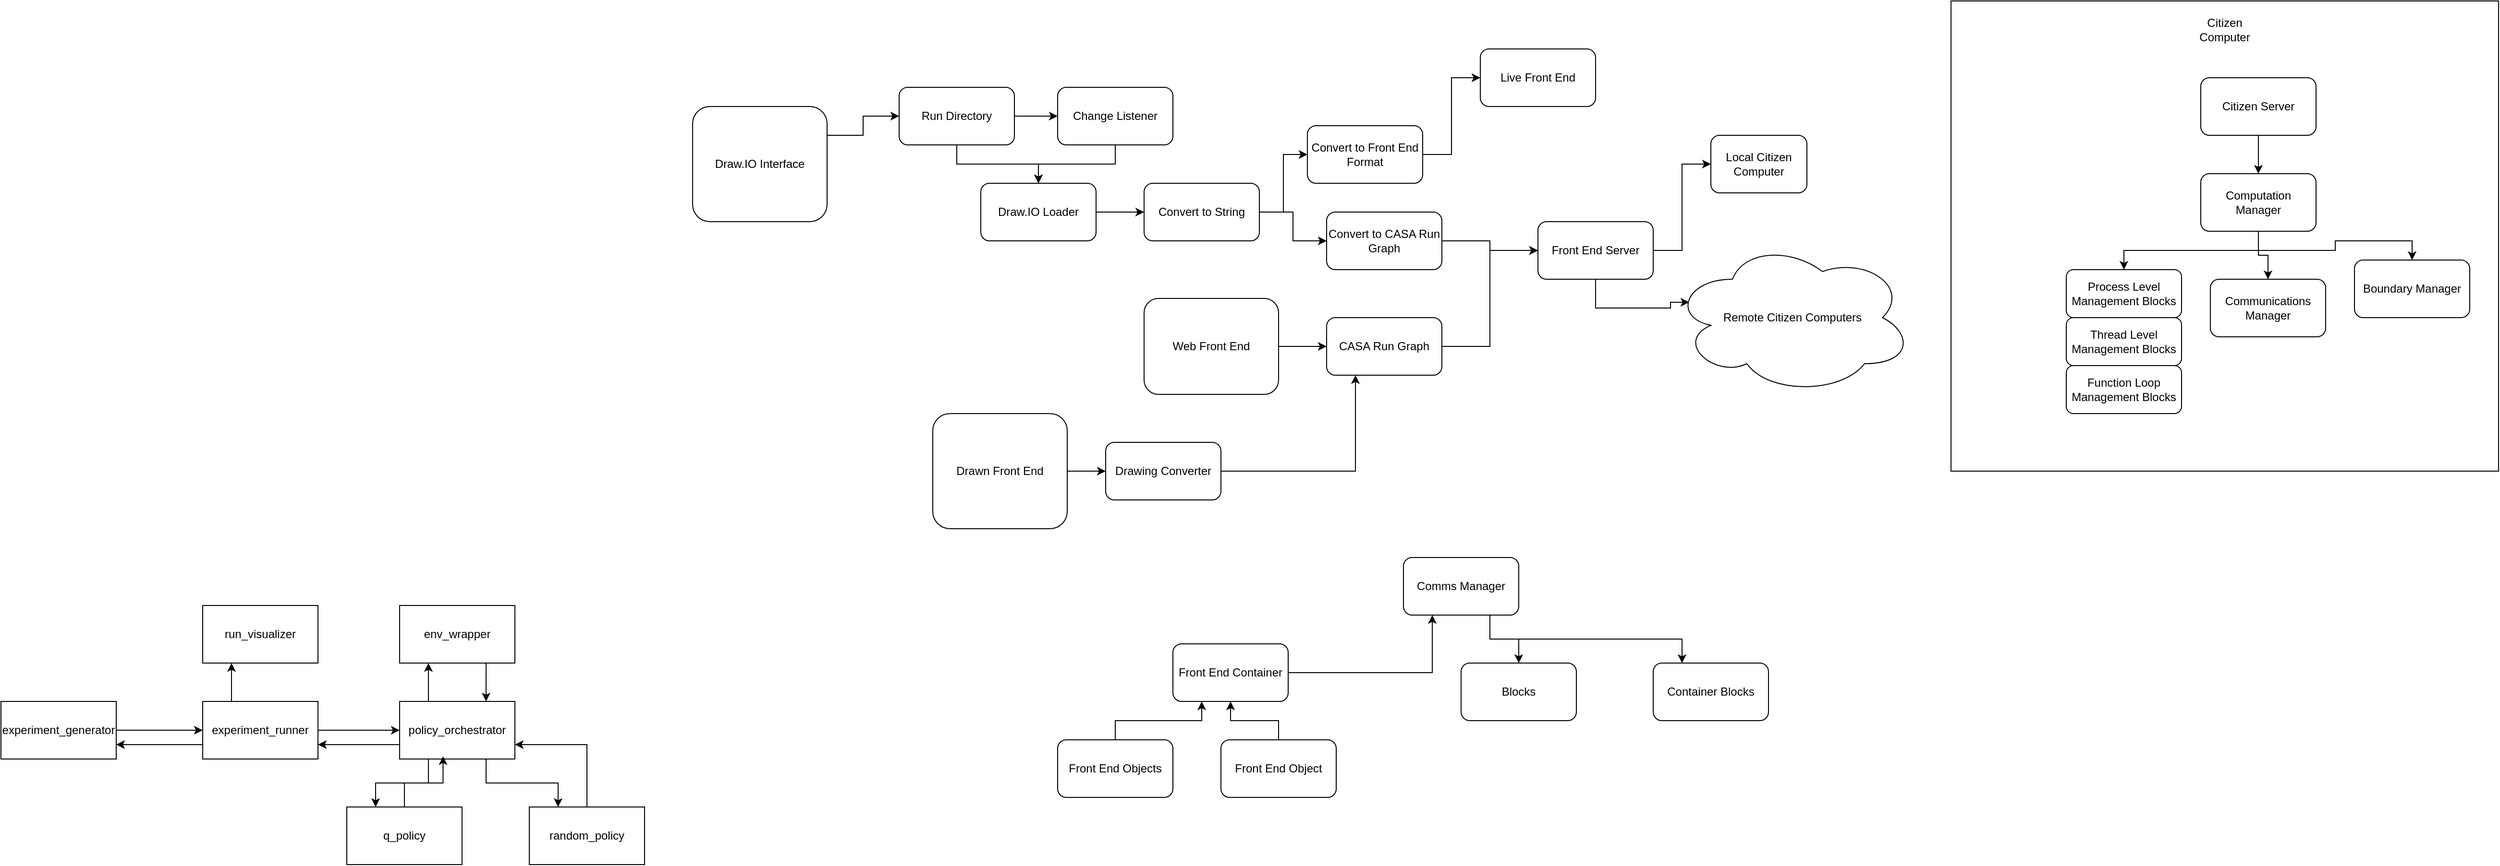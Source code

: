 <mxfile version="20.8.16" type="device"><diagram id="FEvvO7XNE_QkTGNo1443" name="Page-1"><mxGraphModel dx="2990" dy="621" grid="1" gridSize="10" guides="1" tooltips="1" connect="1" arrows="1" fold="1" page="1" pageScale="1" pageWidth="850" pageHeight="1100" math="0" shadow="0"><root><mxCell id="0"/><mxCell id="1" parent="0"/><mxCell id="0Q0MSMvEITXAzr-ErHvV-42" value="" style="group" parent="1" vertex="1" connectable="0"><mxGeometry x="1070" y="20" width="570" height="490" as="geometry"/></mxCell><mxCell id="0Q0MSMvEITXAzr-ErHvV-40" value="" style="rounded=0;whiteSpace=wrap;html=1;" parent="0Q0MSMvEITXAzr-ErHvV-42" vertex="1"><mxGeometry width="570" height="490.0" as="geometry"/></mxCell><mxCell id="0Q0MSMvEITXAzr-ErHvV-41" value="Citizen Computer" style="text;html=1;strokeColor=none;fillColor=none;align=center;verticalAlign=middle;whiteSpace=wrap;rounded=0;" parent="0Q0MSMvEITXAzr-ErHvV-42" vertex="1"><mxGeometry x="252.118" y="9.996" width="65.769" height="39.73" as="geometry"/></mxCell><mxCell id="0Q0MSMvEITXAzr-ErHvV-3" style="edgeStyle=orthogonalEdgeStyle;rounded=0;orthogonalLoop=1;jettySize=auto;html=1;exitX=1;exitY=0.25;exitDx=0;exitDy=0;entryX=0;entryY=0.5;entryDx=0;entryDy=0;" parent="1" source="0Q0MSMvEITXAzr-ErHvV-1" target="0Q0MSMvEITXAzr-ErHvV-2" edge="1"><mxGeometry relative="1" as="geometry"/></mxCell><mxCell id="0Q0MSMvEITXAzr-ErHvV-1" value="Draw.IO Interface" style="rounded=1;whiteSpace=wrap;html=1;" parent="1" vertex="1"><mxGeometry x="-240" y="130" width="140" height="120" as="geometry"/></mxCell><mxCell id="0Q0MSMvEITXAzr-ErHvV-5" style="edgeStyle=orthogonalEdgeStyle;rounded=0;orthogonalLoop=1;jettySize=auto;html=1;exitX=1;exitY=0.5;exitDx=0;exitDy=0;" parent="1" source="0Q0MSMvEITXAzr-ErHvV-2" target="0Q0MSMvEITXAzr-ErHvV-4" edge="1"><mxGeometry relative="1" as="geometry"/></mxCell><mxCell id="0Q0MSMvEITXAzr-ErHvV-11" style="edgeStyle=orthogonalEdgeStyle;rounded=0;orthogonalLoop=1;jettySize=auto;html=1;exitX=0.5;exitY=1;exitDx=0;exitDy=0;entryX=0.5;entryY=0;entryDx=0;entryDy=0;" parent="1" source="0Q0MSMvEITXAzr-ErHvV-2" target="0Q0MSMvEITXAzr-ErHvV-6" edge="1"><mxGeometry relative="1" as="geometry"/></mxCell><mxCell id="0Q0MSMvEITXAzr-ErHvV-2" value="Run Directory" style="rounded=1;whiteSpace=wrap;html=1;" parent="1" vertex="1"><mxGeometry x="-25" y="110" width="120" height="60" as="geometry"/></mxCell><mxCell id="0Q0MSMvEITXAzr-ErHvV-12" style="edgeStyle=orthogonalEdgeStyle;rounded=0;orthogonalLoop=1;jettySize=auto;html=1;exitX=0.5;exitY=1;exitDx=0;exitDy=0;entryX=0.5;entryY=0;entryDx=0;entryDy=0;" parent="1" source="0Q0MSMvEITXAzr-ErHvV-4" target="0Q0MSMvEITXAzr-ErHvV-6" edge="1"><mxGeometry relative="1" as="geometry"/></mxCell><mxCell id="0Q0MSMvEITXAzr-ErHvV-4" value="Change Listener" style="rounded=1;whiteSpace=wrap;html=1;" parent="1" vertex="1"><mxGeometry x="140" y="110" width="120" height="60" as="geometry"/></mxCell><mxCell id="0Q0MSMvEITXAzr-ErHvV-9" style="edgeStyle=orthogonalEdgeStyle;rounded=0;orthogonalLoop=1;jettySize=auto;html=1;exitX=1;exitY=0.5;exitDx=0;exitDy=0;entryX=0;entryY=0.5;entryDx=0;entryDy=0;" parent="1" source="0Q0MSMvEITXAzr-ErHvV-6" target="0Q0MSMvEITXAzr-ErHvV-7" edge="1"><mxGeometry relative="1" as="geometry"/></mxCell><mxCell id="0Q0MSMvEITXAzr-ErHvV-6" value="Draw.IO Loader" style="rounded=1;whiteSpace=wrap;html=1;" parent="1" vertex="1"><mxGeometry x="60" y="210" width="120" height="60" as="geometry"/></mxCell><mxCell id="0Q0MSMvEITXAzr-ErHvV-10" style="edgeStyle=orthogonalEdgeStyle;rounded=0;orthogonalLoop=1;jettySize=auto;html=1;exitX=1;exitY=0.5;exitDx=0;exitDy=0;entryX=0;entryY=0.5;entryDx=0;entryDy=0;" parent="1" source="0Q0MSMvEITXAzr-ErHvV-7" target="0Q0MSMvEITXAzr-ErHvV-8" edge="1"><mxGeometry relative="1" as="geometry"/></mxCell><mxCell id="0Q0MSMvEITXAzr-ErHvV-18" style="edgeStyle=orthogonalEdgeStyle;rounded=0;orthogonalLoop=1;jettySize=auto;html=1;exitX=1;exitY=0.5;exitDx=0;exitDy=0;entryX=0;entryY=0.5;entryDx=0;entryDy=0;" parent="1" source="0Q0MSMvEITXAzr-ErHvV-7" target="0Q0MSMvEITXAzr-ErHvV-17" edge="1"><mxGeometry relative="1" as="geometry"/></mxCell><mxCell id="0Q0MSMvEITXAzr-ErHvV-7" value="Convert to String" style="rounded=1;whiteSpace=wrap;html=1;" parent="1" vertex="1"><mxGeometry x="230" y="210" width="120" height="60" as="geometry"/></mxCell><mxCell id="0Q0MSMvEITXAzr-ErHvV-28" style="edgeStyle=orthogonalEdgeStyle;rounded=0;orthogonalLoop=1;jettySize=auto;html=1;exitX=1;exitY=0.5;exitDx=0;exitDy=0;entryX=0;entryY=0.5;entryDx=0;entryDy=0;" parent="1" source="0Q0MSMvEITXAzr-ErHvV-8" target="0Q0MSMvEITXAzr-ErHvV-14" edge="1"><mxGeometry relative="1" as="geometry"/></mxCell><mxCell id="0Q0MSMvEITXAzr-ErHvV-8" value="Convert to CASA Run Graph" style="rounded=1;whiteSpace=wrap;html=1;" parent="1" vertex="1"><mxGeometry x="420" y="240" width="120" height="60" as="geometry"/></mxCell><mxCell id="0Q0MSMvEITXAzr-ErHvV-16" style="edgeStyle=orthogonalEdgeStyle;rounded=0;orthogonalLoop=1;jettySize=auto;html=1;exitX=1;exitY=0.5;exitDx=0;exitDy=0;" parent="1" source="0Q0MSMvEITXAzr-ErHvV-13" target="0Q0MSMvEITXAzr-ErHvV-15" edge="1"><mxGeometry relative="1" as="geometry"/></mxCell><mxCell id="0Q0MSMvEITXAzr-ErHvV-13" value="Web Front End" style="rounded=1;whiteSpace=wrap;html=1;" parent="1" vertex="1"><mxGeometry x="230" y="330" width="140" height="100" as="geometry"/></mxCell><mxCell id="0Q0MSMvEITXAzr-ErHvV-26" style="edgeStyle=orthogonalEdgeStyle;rounded=0;orthogonalLoop=1;jettySize=auto;html=1;exitX=1;exitY=0.5;exitDx=0;exitDy=0;entryX=0;entryY=0.5;entryDx=0;entryDy=0;" parent="1" source="0Q0MSMvEITXAzr-ErHvV-14" target="0Q0MSMvEITXAzr-ErHvV-21" edge="1"><mxGeometry relative="1" as="geometry"/></mxCell><mxCell id="0Q0MSMvEITXAzr-ErHvV-27" style="edgeStyle=orthogonalEdgeStyle;rounded=0;orthogonalLoop=1;jettySize=auto;html=1;exitX=0.5;exitY=1;exitDx=0;exitDy=0;entryX=0.07;entryY=0.4;entryDx=0;entryDy=0;entryPerimeter=0;" parent="1" source="0Q0MSMvEITXAzr-ErHvV-14" target="0Q0MSMvEITXAzr-ErHvV-24" edge="1"><mxGeometry relative="1" as="geometry"><Array as="points"><mxPoint x="700" y="340"/><mxPoint x="778" y="340"/></Array></mxGeometry></mxCell><mxCell id="0Q0MSMvEITXAzr-ErHvV-14" value="Front End Server" style="rounded=1;whiteSpace=wrap;html=1;" parent="1" vertex="1"><mxGeometry x="640" y="250" width="120" height="60" as="geometry"/></mxCell><mxCell id="0Q0MSMvEITXAzr-ErHvV-25" style="edgeStyle=orthogonalEdgeStyle;rounded=0;orthogonalLoop=1;jettySize=auto;html=1;exitX=1;exitY=0.5;exitDx=0;exitDy=0;entryX=0;entryY=0.5;entryDx=0;entryDy=0;" parent="1" source="0Q0MSMvEITXAzr-ErHvV-15" target="0Q0MSMvEITXAzr-ErHvV-14" edge="1"><mxGeometry relative="1" as="geometry"/></mxCell><mxCell id="0Q0MSMvEITXAzr-ErHvV-15" value="CASA Run Graph" style="rounded=1;whiteSpace=wrap;html=1;" parent="1" vertex="1"><mxGeometry x="420" y="350" width="120" height="60" as="geometry"/></mxCell><mxCell id="0Q0MSMvEITXAzr-ErHvV-20" style="edgeStyle=orthogonalEdgeStyle;rounded=0;orthogonalLoop=1;jettySize=auto;html=1;exitX=1;exitY=0.5;exitDx=0;exitDy=0;entryX=0;entryY=0.5;entryDx=0;entryDy=0;" parent="1" source="0Q0MSMvEITXAzr-ErHvV-17" target="0Q0MSMvEITXAzr-ErHvV-19" edge="1"><mxGeometry relative="1" as="geometry"/></mxCell><mxCell id="0Q0MSMvEITXAzr-ErHvV-17" value="Convert to Front End Format" style="rounded=1;whiteSpace=wrap;html=1;" parent="1" vertex="1"><mxGeometry x="400" y="150" width="120" height="60" as="geometry"/></mxCell><mxCell id="0Q0MSMvEITXAzr-ErHvV-19" value="Live Front End" style="rounded=1;whiteSpace=wrap;html=1;" parent="1" vertex="1"><mxGeometry x="580" y="70" width="120" height="60" as="geometry"/></mxCell><mxCell id="0Q0MSMvEITXAzr-ErHvV-21" value="Local Citizen Computer" style="rounded=1;whiteSpace=wrap;html=1;" parent="1" vertex="1"><mxGeometry x="820" y="160" width="100" height="60" as="geometry"/></mxCell><mxCell id="0Q0MSMvEITXAzr-ErHvV-24" value="Remote Citizen Computers" style="ellipse;shape=cloud;whiteSpace=wrap;html=1;" parent="1" vertex="1"><mxGeometry x="780" y="270" width="250" height="160" as="geometry"/></mxCell><mxCell id="0Q0MSMvEITXAzr-ErHvV-33" style="edgeStyle=orthogonalEdgeStyle;rounded=0;orthogonalLoop=1;jettySize=auto;html=1;exitX=1;exitY=0.5;exitDx=0;exitDy=0;entryX=0;entryY=0.5;entryDx=0;entryDy=0;" parent="1" source="0Q0MSMvEITXAzr-ErHvV-29" target="0Q0MSMvEITXAzr-ErHvV-31" edge="1"><mxGeometry relative="1" as="geometry"/></mxCell><mxCell id="0Q0MSMvEITXAzr-ErHvV-29" value="Drawn Front End" style="rounded=1;whiteSpace=wrap;html=1;" parent="1" vertex="1"><mxGeometry x="10" y="450" width="140" height="120" as="geometry"/></mxCell><mxCell id="0Q0MSMvEITXAzr-ErHvV-32" style="edgeStyle=orthogonalEdgeStyle;rounded=0;orthogonalLoop=1;jettySize=auto;html=1;exitX=1;exitY=0.5;exitDx=0;exitDy=0;entryX=0.25;entryY=1;entryDx=0;entryDy=0;" parent="1" source="0Q0MSMvEITXAzr-ErHvV-31" target="0Q0MSMvEITXAzr-ErHvV-15" edge="1"><mxGeometry relative="1" as="geometry"/></mxCell><mxCell id="0Q0MSMvEITXAzr-ErHvV-31" value="Drawing Converter" style="rounded=1;whiteSpace=wrap;html=1;" parent="1" vertex="1"><mxGeometry x="190" y="480" width="120" height="60" as="geometry"/></mxCell><mxCell id="0Q0MSMvEITXAzr-ErHvV-45" style="edgeStyle=orthogonalEdgeStyle;rounded=0;orthogonalLoop=1;jettySize=auto;html=1;exitX=0.5;exitY=1;exitDx=0;exitDy=0;" parent="1" source="0Q0MSMvEITXAzr-ErHvV-36" target="0Q0MSMvEITXAzr-ErHvV-38" edge="1"><mxGeometry relative="1" as="geometry"/></mxCell><mxCell id="0Q0MSMvEITXAzr-ErHvV-46" style="edgeStyle=orthogonalEdgeStyle;rounded=0;orthogonalLoop=1;jettySize=auto;html=1;exitX=0.5;exitY=1;exitDx=0;exitDy=0;entryX=0.5;entryY=0;entryDx=0;entryDy=0;" parent="1" source="0Q0MSMvEITXAzr-ErHvV-36" target="0Q0MSMvEITXAzr-ErHvV-37" edge="1"><mxGeometry relative="1" as="geometry"/></mxCell><mxCell id="0Q0MSMvEITXAzr-ErHvV-47" style="edgeStyle=orthogonalEdgeStyle;rounded=0;orthogonalLoop=1;jettySize=auto;html=1;exitX=0.5;exitY=1;exitDx=0;exitDy=0;entryX=0.5;entryY=0;entryDx=0;entryDy=0;" parent="1" source="0Q0MSMvEITXAzr-ErHvV-36" target="0Q0MSMvEITXAzr-ErHvV-34" edge="1"><mxGeometry relative="1" as="geometry"/></mxCell><mxCell id="0Q0MSMvEITXAzr-ErHvV-36" value="Computation Manager" style="rounded=1;whiteSpace=wrap;html=1;" parent="1" vertex="1"><mxGeometry x="1330" y="200" width="120" height="60" as="geometry"/></mxCell><mxCell id="0Q0MSMvEITXAzr-ErHvV-37" value="Boundary Manager" style="rounded=1;whiteSpace=wrap;html=1;" parent="1" vertex="1"><mxGeometry x="1490" y="290" width="120" height="60" as="geometry"/></mxCell><mxCell id="0Q0MSMvEITXAzr-ErHvV-38" value="Communications Manager" style="rounded=1;whiteSpace=wrap;html=1;" parent="1" vertex="1"><mxGeometry x="1340" y="310" width="120" height="60" as="geometry"/></mxCell><mxCell id="0Q0MSMvEITXAzr-ErHvV-44" style="edgeStyle=orthogonalEdgeStyle;rounded=0;orthogonalLoop=1;jettySize=auto;html=1;exitX=0.5;exitY=1;exitDx=0;exitDy=0;entryX=0.5;entryY=0;entryDx=0;entryDy=0;" parent="1" source="0Q0MSMvEITXAzr-ErHvV-43" target="0Q0MSMvEITXAzr-ErHvV-36" edge="1"><mxGeometry relative="1" as="geometry"/></mxCell><mxCell id="0Q0MSMvEITXAzr-ErHvV-43" value="Citizen Server" style="rounded=1;whiteSpace=wrap;html=1;" parent="1" vertex="1"><mxGeometry x="1330" y="100" width="120" height="60" as="geometry"/></mxCell><mxCell id="0Q0MSMvEITXAzr-ErHvV-48" value="" style="group" parent="1" vertex="1" connectable="0"><mxGeometry x="1190" y="300" width="120" height="150" as="geometry"/></mxCell><mxCell id="0Q0MSMvEITXAzr-ErHvV-34" value="Process Level Management Blocks" style="rounded=1;whiteSpace=wrap;html=1;" parent="0Q0MSMvEITXAzr-ErHvV-48" vertex="1"><mxGeometry width="120" height="50" as="geometry"/></mxCell><mxCell id="0Q0MSMvEITXAzr-ErHvV-35" value="Function Loop Management Blocks" style="rounded=1;whiteSpace=wrap;html=1;" parent="0Q0MSMvEITXAzr-ErHvV-48" vertex="1"><mxGeometry y="100" width="120" height="50" as="geometry"/></mxCell><mxCell id="0Q0MSMvEITXAzr-ErHvV-39" value="Thread Level Management Blocks" style="rounded=1;whiteSpace=wrap;html=1;" parent="0Q0MSMvEITXAzr-ErHvV-48" vertex="1"><mxGeometry y="50" width="120" height="50" as="geometry"/></mxCell><mxCell id="5V4hBQqYY4mR9hAacwVZ-3" style="edgeStyle=orthogonalEdgeStyle;rounded=0;orthogonalLoop=1;jettySize=auto;html=1;exitX=1;exitY=0.5;exitDx=0;exitDy=0;entryX=0.25;entryY=1;entryDx=0;entryDy=0;" parent="1" source="5V4hBQqYY4mR9hAacwVZ-1" target="5V4hBQqYY4mR9hAacwVZ-2" edge="1"><mxGeometry relative="1" as="geometry"/></mxCell><mxCell id="5V4hBQqYY4mR9hAacwVZ-1" value="Front End Container" style="rounded=1;whiteSpace=wrap;html=1;" parent="1" vertex="1"><mxGeometry x="260" y="690" width="120" height="60" as="geometry"/></mxCell><mxCell id="5V4hBQqYY4mR9hAacwVZ-5" style="edgeStyle=orthogonalEdgeStyle;rounded=0;orthogonalLoop=1;jettySize=auto;html=1;exitX=0.75;exitY=1;exitDx=0;exitDy=0;entryX=0.25;entryY=0;entryDx=0;entryDy=0;" parent="1" source="5V4hBQqYY4mR9hAacwVZ-2" target="5V4hBQqYY4mR9hAacwVZ-4" edge="1"><mxGeometry relative="1" as="geometry"/></mxCell><mxCell id="5V4hBQqYY4mR9hAacwVZ-11" style="edgeStyle=orthogonalEdgeStyle;rounded=0;orthogonalLoop=1;jettySize=auto;html=1;exitX=0.75;exitY=1;exitDx=0;exitDy=0;" parent="1" source="5V4hBQqYY4mR9hAacwVZ-2" target="5V4hBQqYY4mR9hAacwVZ-10" edge="1"><mxGeometry relative="1" as="geometry"/></mxCell><mxCell id="5V4hBQqYY4mR9hAacwVZ-2" value="Comms Manager" style="rounded=1;whiteSpace=wrap;html=1;" parent="1" vertex="1"><mxGeometry x="500" y="600" width="120" height="60" as="geometry"/></mxCell><mxCell id="5V4hBQqYY4mR9hAacwVZ-4" value="Container Blocks" style="rounded=1;whiteSpace=wrap;html=1;" parent="1" vertex="1"><mxGeometry x="760" y="710" width="120" height="60" as="geometry"/></mxCell><mxCell id="5V4hBQqYY4mR9hAacwVZ-8" style="edgeStyle=orthogonalEdgeStyle;rounded=0;orthogonalLoop=1;jettySize=auto;html=1;exitX=0.5;exitY=0;exitDx=0;exitDy=0;entryX=0.25;entryY=1;entryDx=0;entryDy=0;" parent="1" source="5V4hBQqYY4mR9hAacwVZ-6" target="5V4hBQqYY4mR9hAacwVZ-1" edge="1"><mxGeometry relative="1" as="geometry"/></mxCell><mxCell id="5V4hBQqYY4mR9hAacwVZ-6" value="Front End Objects" style="rounded=1;whiteSpace=wrap;html=1;" parent="1" vertex="1"><mxGeometry x="140" y="790" width="120" height="60" as="geometry"/></mxCell><mxCell id="5V4hBQqYY4mR9hAacwVZ-9" style="edgeStyle=orthogonalEdgeStyle;rounded=0;orthogonalLoop=1;jettySize=auto;html=1;exitX=0.5;exitY=0;exitDx=0;exitDy=0;entryX=0.5;entryY=1;entryDx=0;entryDy=0;" parent="1" source="5V4hBQqYY4mR9hAacwVZ-7" target="5V4hBQqYY4mR9hAacwVZ-1" edge="1"><mxGeometry relative="1" as="geometry"/></mxCell><mxCell id="5V4hBQqYY4mR9hAacwVZ-7" value="Front End Object" style="rounded=1;whiteSpace=wrap;html=1;" parent="1" vertex="1"><mxGeometry x="310" y="790" width="120" height="60" as="geometry"/></mxCell><mxCell id="5V4hBQqYY4mR9hAacwVZ-10" value="Blocks" style="rounded=1;whiteSpace=wrap;html=1;" parent="1" vertex="1"><mxGeometry x="560" y="710" width="120" height="60" as="geometry"/></mxCell><mxCell id="eWf9fDFoow7n8jpDyqRc-10" style="edgeStyle=orthogonalEdgeStyle;rounded=0;orthogonalLoop=1;jettySize=auto;html=1;exitX=0.75;exitY=1;exitDx=0;exitDy=0;entryX=0.75;entryY=0;entryDx=0;entryDy=0;" edge="1" parent="1" source="eWf9fDFoow7n8jpDyqRc-1" target="eWf9fDFoow7n8jpDyqRc-2"><mxGeometry relative="1" as="geometry"/></mxCell><mxCell id="eWf9fDFoow7n8jpDyqRc-1" value="env_wrapper" style="rounded=0;whiteSpace=wrap;html=1;" vertex="1" parent="1"><mxGeometry x="-545" y="650" width="120" height="60" as="geometry"/></mxCell><mxCell id="eWf9fDFoow7n8jpDyqRc-9" style="edgeStyle=orthogonalEdgeStyle;rounded=0;orthogonalLoop=1;jettySize=auto;html=1;exitX=0.25;exitY=0;exitDx=0;exitDy=0;entryX=0.25;entryY=1;entryDx=0;entryDy=0;" edge="1" parent="1" source="eWf9fDFoow7n8jpDyqRc-2" target="eWf9fDFoow7n8jpDyqRc-1"><mxGeometry relative="1" as="geometry"/></mxCell><mxCell id="eWf9fDFoow7n8jpDyqRc-11" style="edgeStyle=orthogonalEdgeStyle;rounded=0;orthogonalLoop=1;jettySize=auto;html=1;exitX=0;exitY=0.75;exitDx=0;exitDy=0;entryX=1;entryY=0.75;entryDx=0;entryDy=0;" edge="1" parent="1" source="eWf9fDFoow7n8jpDyqRc-2" target="eWf9fDFoow7n8jpDyqRc-5"><mxGeometry relative="1" as="geometry"/></mxCell><mxCell id="eWf9fDFoow7n8jpDyqRc-12" style="edgeStyle=orthogonalEdgeStyle;rounded=0;orthogonalLoop=1;jettySize=auto;html=1;exitX=0.25;exitY=1;exitDx=0;exitDy=0;entryX=0.25;entryY=0;entryDx=0;entryDy=0;" edge="1" parent="1" source="eWf9fDFoow7n8jpDyqRc-2" target="eWf9fDFoow7n8jpDyqRc-3"><mxGeometry relative="1" as="geometry"/></mxCell><mxCell id="eWf9fDFoow7n8jpDyqRc-14" style="edgeStyle=orthogonalEdgeStyle;rounded=0;orthogonalLoop=1;jettySize=auto;html=1;exitX=0.75;exitY=1;exitDx=0;exitDy=0;entryX=0.25;entryY=0;entryDx=0;entryDy=0;" edge="1" parent="1" source="eWf9fDFoow7n8jpDyqRc-2" target="eWf9fDFoow7n8jpDyqRc-4"><mxGeometry relative="1" as="geometry"/></mxCell><mxCell id="eWf9fDFoow7n8jpDyqRc-2" value="policy_orchestrator" style="rounded=0;whiteSpace=wrap;html=1;" vertex="1" parent="1"><mxGeometry x="-545" y="750" width="120" height="60" as="geometry"/></mxCell><mxCell id="eWf9fDFoow7n8jpDyqRc-13" style="edgeStyle=orthogonalEdgeStyle;rounded=0;orthogonalLoop=1;jettySize=auto;html=1;exitX=0.5;exitY=0;exitDx=0;exitDy=0;entryX=0.377;entryY=0.953;entryDx=0;entryDy=0;entryPerimeter=0;" edge="1" parent="1" source="eWf9fDFoow7n8jpDyqRc-3" target="eWf9fDFoow7n8jpDyqRc-2"><mxGeometry relative="1" as="geometry"/></mxCell><mxCell id="eWf9fDFoow7n8jpDyqRc-3" value="q_policy" style="rounded=0;whiteSpace=wrap;html=1;" vertex="1" parent="1"><mxGeometry x="-600" y="860" width="120" height="60" as="geometry"/></mxCell><mxCell id="eWf9fDFoow7n8jpDyqRc-15" style="edgeStyle=orthogonalEdgeStyle;rounded=0;orthogonalLoop=1;jettySize=auto;html=1;exitX=0.5;exitY=0;exitDx=0;exitDy=0;entryX=1;entryY=0.75;entryDx=0;entryDy=0;" edge="1" parent="1" source="eWf9fDFoow7n8jpDyqRc-4" target="eWf9fDFoow7n8jpDyqRc-2"><mxGeometry relative="1" as="geometry"/></mxCell><mxCell id="eWf9fDFoow7n8jpDyqRc-4" value="random_policy" style="rounded=0;whiteSpace=wrap;html=1;" vertex="1" parent="1"><mxGeometry x="-410" y="860" width="120" height="60" as="geometry"/></mxCell><mxCell id="eWf9fDFoow7n8jpDyqRc-8" style="edgeStyle=orthogonalEdgeStyle;rounded=0;orthogonalLoop=1;jettySize=auto;html=1;exitX=1;exitY=0.5;exitDx=0;exitDy=0;entryX=0;entryY=0.5;entryDx=0;entryDy=0;" edge="1" parent="1" source="eWf9fDFoow7n8jpDyqRc-5" target="eWf9fDFoow7n8jpDyqRc-2"><mxGeometry relative="1" as="geometry"/></mxCell><mxCell id="eWf9fDFoow7n8jpDyqRc-16" style="edgeStyle=orthogonalEdgeStyle;rounded=0;orthogonalLoop=1;jettySize=auto;html=1;exitX=0;exitY=0.75;exitDx=0;exitDy=0;entryX=1;entryY=0.75;entryDx=0;entryDy=0;" edge="1" parent="1" source="eWf9fDFoow7n8jpDyqRc-5" target="eWf9fDFoow7n8jpDyqRc-6"><mxGeometry relative="1" as="geometry"/></mxCell><mxCell id="eWf9fDFoow7n8jpDyqRc-18" style="edgeStyle=orthogonalEdgeStyle;rounded=0;orthogonalLoop=1;jettySize=auto;html=1;exitX=0.25;exitY=0;exitDx=0;exitDy=0;entryX=0.25;entryY=1;entryDx=0;entryDy=0;" edge="1" parent="1" source="eWf9fDFoow7n8jpDyqRc-5" target="eWf9fDFoow7n8jpDyqRc-17"><mxGeometry relative="1" as="geometry"/></mxCell><mxCell id="eWf9fDFoow7n8jpDyqRc-5" value="experiment_runner" style="rounded=0;whiteSpace=wrap;html=1;" vertex="1" parent="1"><mxGeometry x="-750" y="750" width="120" height="60" as="geometry"/></mxCell><mxCell id="eWf9fDFoow7n8jpDyqRc-7" style="edgeStyle=orthogonalEdgeStyle;rounded=0;orthogonalLoop=1;jettySize=auto;html=1;exitX=1;exitY=0.5;exitDx=0;exitDy=0;" edge="1" parent="1" source="eWf9fDFoow7n8jpDyqRc-6" target="eWf9fDFoow7n8jpDyqRc-5"><mxGeometry relative="1" as="geometry"/></mxCell><mxCell id="eWf9fDFoow7n8jpDyqRc-6" value="experiment_generator" style="rounded=0;whiteSpace=wrap;html=1;" vertex="1" parent="1"><mxGeometry x="-960" y="750" width="120" height="60" as="geometry"/></mxCell><mxCell id="eWf9fDFoow7n8jpDyqRc-17" value="run_visualizer" style="rounded=0;whiteSpace=wrap;html=1;" vertex="1" parent="1"><mxGeometry x="-750" y="650" width="120" height="60" as="geometry"/></mxCell></root></mxGraphModel></diagram></mxfile>